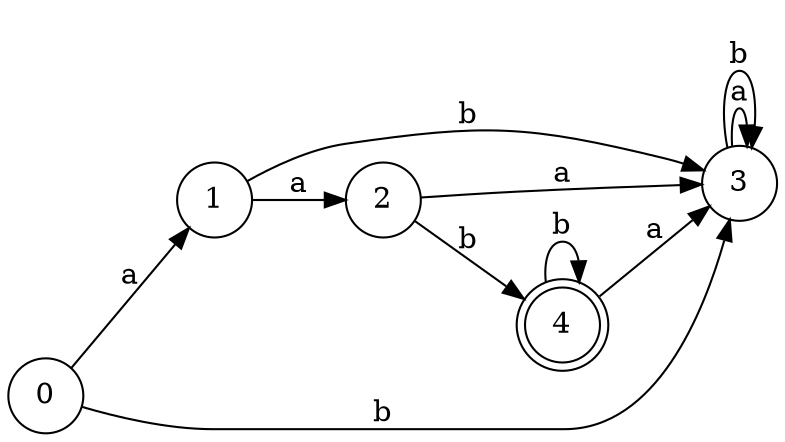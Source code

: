 digraph DFA {
	rankdir=LR;	0 [shape=circle];
	0 -> 1 [label="a"];
	0 -> 3 [label="b"];
	1 [shape=circle];
	1 -> 2 [label="a"];
	1 -> 3 [label="b"];
	2 [shape=circle];
	2 -> 3 [label="a"];
	2 -> 4 [label="b"];
	3 [shape=circle];
	3 -> 3 [label="a"];
	3 -> 3 [label="b"];
	4 [shape=doublecircle];
	4 -> 3 [label="a"];
	4 -> 4 [label="b"];
}
